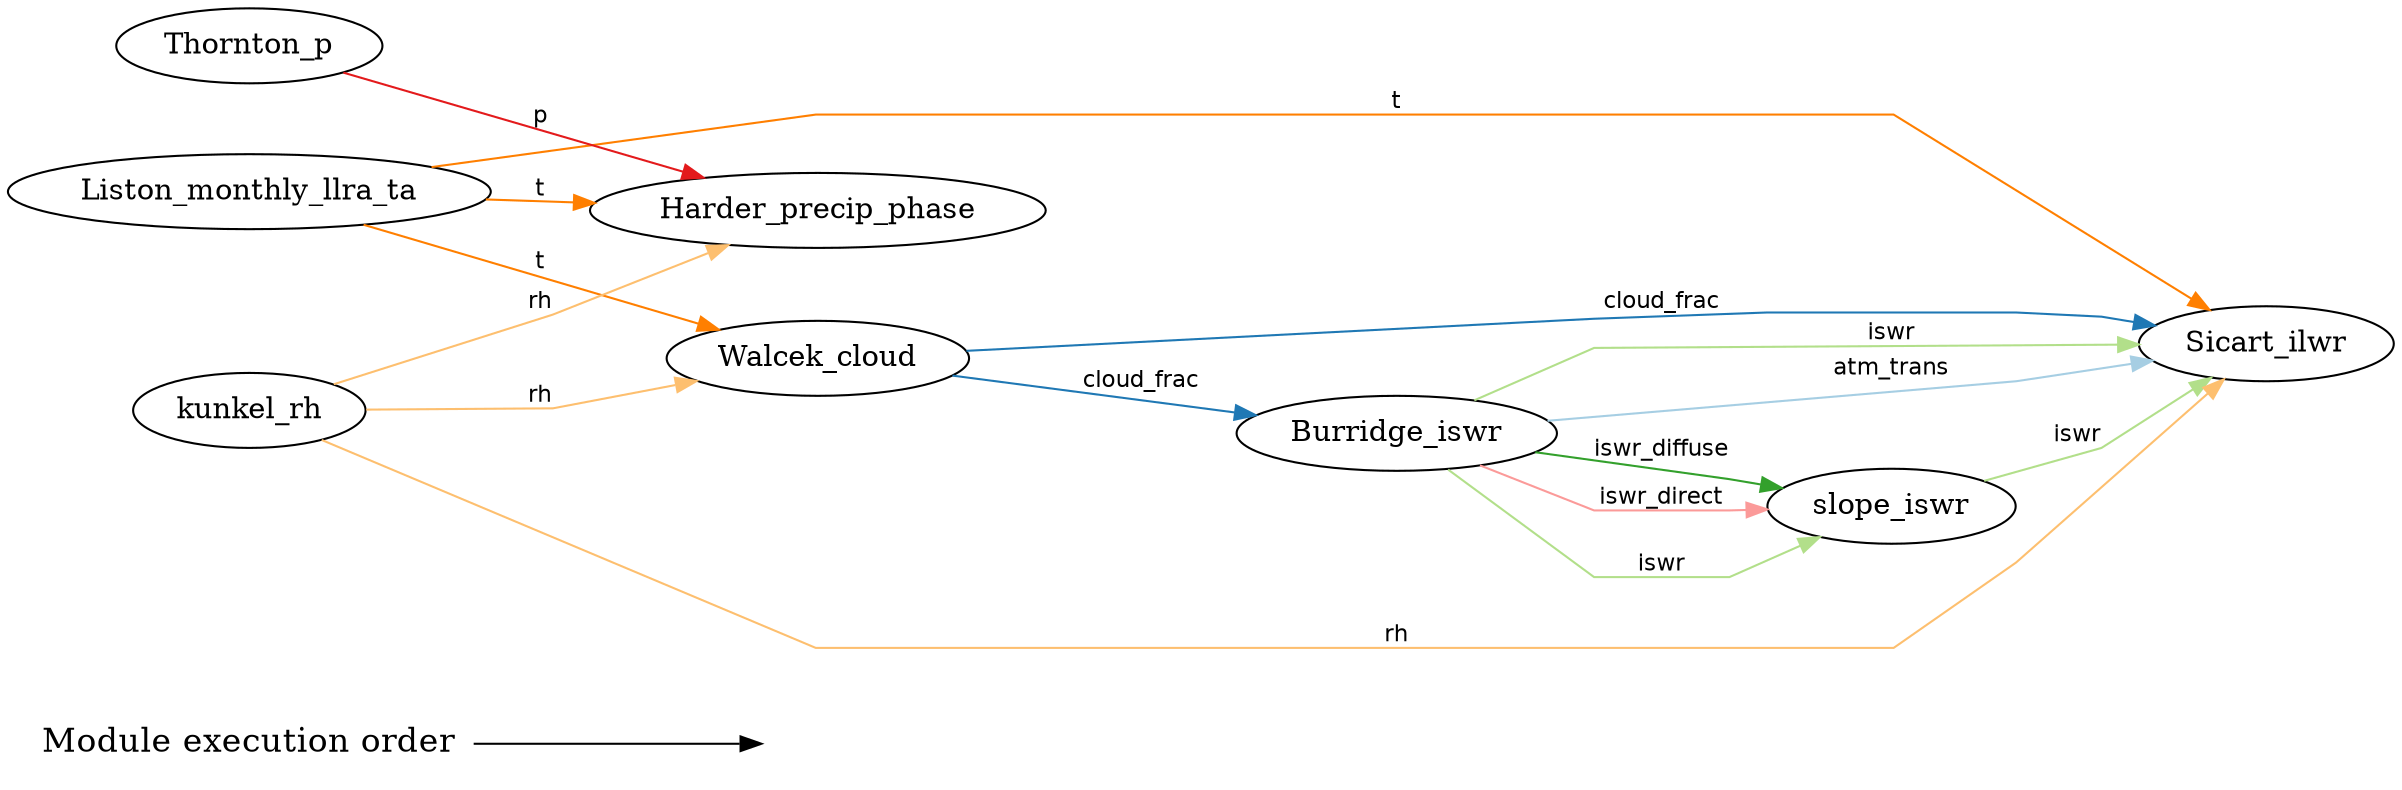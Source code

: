 digraph G {
	graph [rankdir=LR,
		splines=polyline
	];
	{
		node [fontsize=16,
			shape=plaintext
		];
		"Module execution order"		 [fontsize=16,
			shape=plaintext];
		""		 [fontsize=16,
			shape=plaintext];
		"Module execution order" -> "";
	}
	0	 [label=Burridge_iswr];
	3	 [label=Sicart_ilwr];
	0 -> 3	 [color="/paired12/3",
		edgetype=iswr,
		fontname=Helvetica,
		fontsize=11,
		label=iswr];
	0 -> 3	 [color="/paired12/1",
		edgetype=atm_trans,
		fontname=Helvetica,
		fontsize=11,
		label=atm_trans];
	7	 [label=slope_iswr];
	0 -> 7	 [color="/paired12/3",
		edgetype=iswr,
		fontname=Helvetica,
		fontsize=11,
		label=iswr];
	0 -> 7	 [color="/paired12/4",
		edgetype=iswr_diffuse,
		fontname=Helvetica,
		fontsize=11,
		label=iswr_diffuse];
	0 -> 7	 [color="/paired12/5",
		edgetype=iswr_direct,
		fontname=Helvetica,
		fontsize=11,
		label=iswr_direct];
	1	 [label=Harder_precip_phase];
	2	 [label=Liston_monthly_llra_ta];
	2 -> 1	 [color="/paired12/8",
		edgetype=t,
		fontname=Helvetica,
		fontsize=11,
		label=t];
	2 -> 3	 [color="/paired12/8",
		edgetype=t,
		fontname=Helvetica,
		fontsize=11,
		label=t];
	5	 [label=Walcek_cloud];
	2 -> 5	 [color="/paired12/8",
		edgetype=t,
		fontname=Helvetica,
		fontsize=11,
		label=t];
	4	 [label=Thornton_p];
	4 -> 1	 [color="/paired12/6",
		edgetype=p,
		fontname=Helvetica,
		fontsize=11,
		label=p];
	5 -> 0	 [color="/paired12/2",
		edgetype=cloud_frac,
		fontname=Helvetica,
		fontsize=11,
		label=cloud_frac];
	5 -> 3	 [color="/paired12/2",
		edgetype=cloud_frac,
		fontname=Helvetica,
		fontsize=11,
		label=cloud_frac];
	6	 [label=kunkel_rh];
	6 -> 1	 [color="/paired12/7",
		edgetype=rh,
		fontname=Helvetica,
		fontsize=11,
		label=rh];
	6 -> 3	 [color="/paired12/7",
		edgetype=rh,
		fontname=Helvetica,
		fontsize=11,
		label=rh];
	6 -> 5	 [color="/paired12/7",
		edgetype=rh,
		fontname=Helvetica,
		fontsize=11,
		label=rh];
	7 -> 3	 [color="/paired12/3",
		edgetype=iswr,
		fontname=Helvetica,
		fontsize=11,
		label=iswr];
}
